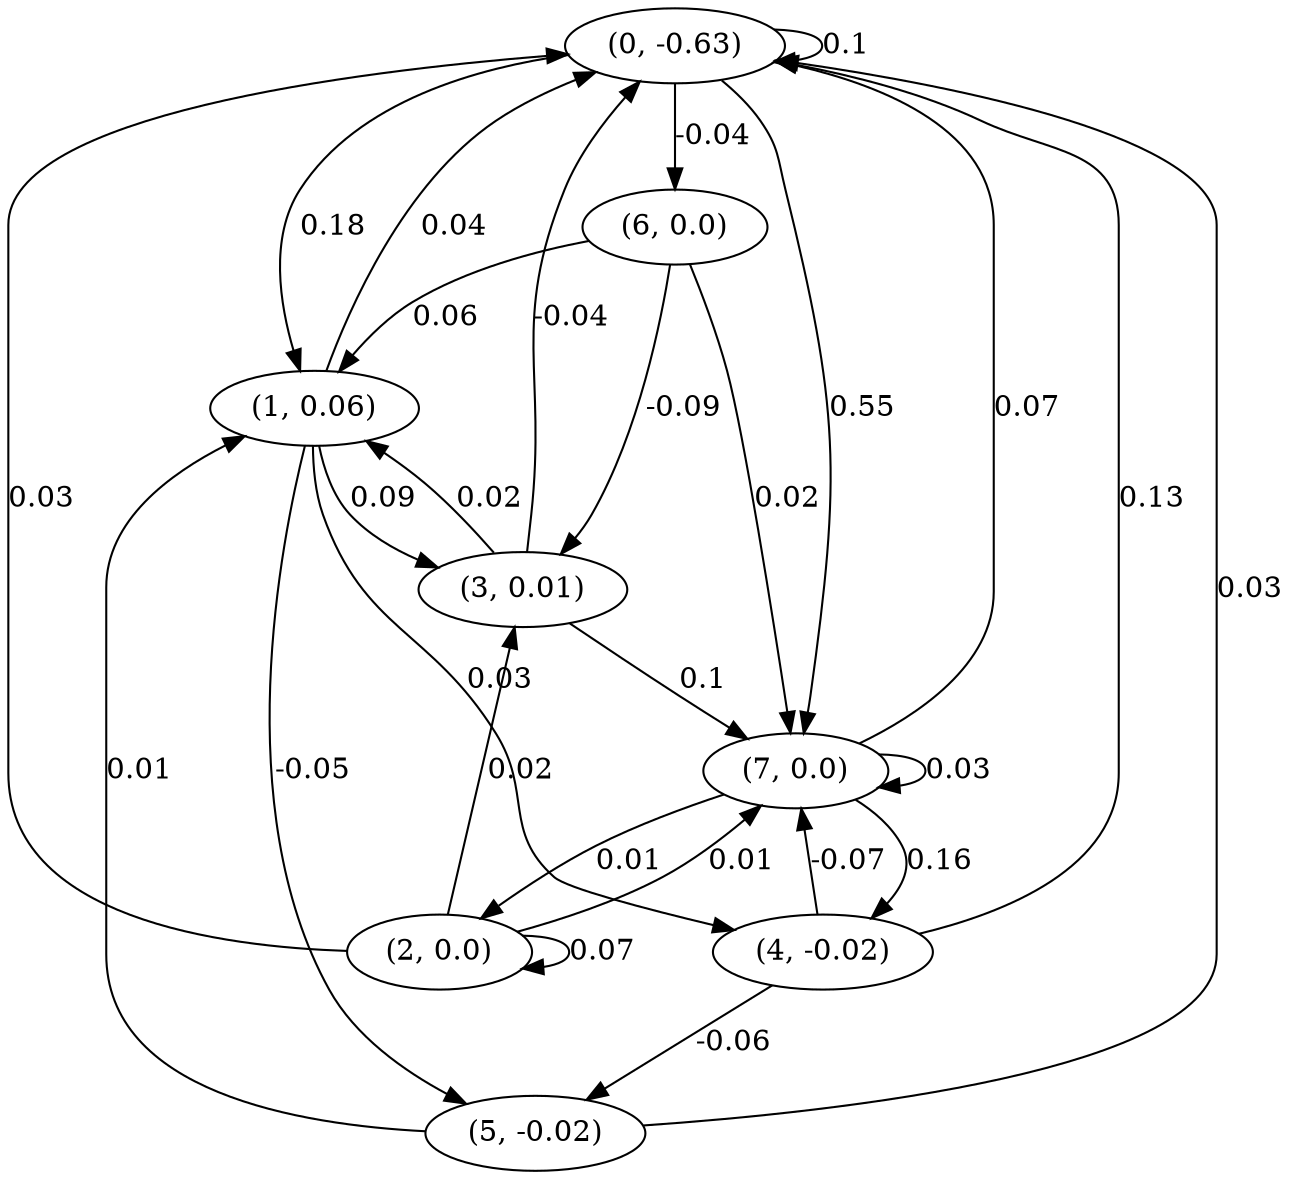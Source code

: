 digraph {
    0 [ label = "(0, -0.63)" ]
    1 [ label = "(1, 0.06)" ]
    2 [ label = "(2, 0.0)" ]
    3 [ label = "(3, 0.01)" ]
    4 [ label = "(4, -0.02)" ]
    5 [ label = "(5, -0.02)" ]
    6 [ label = "(6, 0.0)" ]
    7 [ label = "(7, 0.0)" ]
    0 -> 0 [ label = "0.1" ]
    2 -> 2 [ label = "0.07" ]
    7 -> 7 [ label = "0.03" ]
    1 -> 0 [ label = "0.04" ]
    2 -> 0 [ label = "0.03" ]
    3 -> 0 [ label = "-0.04" ]
    4 -> 0 [ label = "0.13" ]
    5 -> 0 [ label = "0.03" ]
    7 -> 0 [ label = "0.07" ]
    0 -> 1 [ label = "0.18" ]
    3 -> 1 [ label = "0.02" ]
    5 -> 1 [ label = "0.01" ]
    6 -> 1 [ label = "0.06" ]
    7 -> 2 [ label = "0.01" ]
    1 -> 3 [ label = "0.09" ]
    2 -> 3 [ label = "0.02" ]
    6 -> 3 [ label = "-0.09" ]
    1 -> 4 [ label = "0.03" ]
    7 -> 4 [ label = "0.16" ]
    1 -> 5 [ label = "-0.05" ]
    4 -> 5 [ label = "-0.06" ]
    0 -> 6 [ label = "-0.04" ]
    0 -> 7 [ label = "0.55" ]
    2 -> 7 [ label = "0.01" ]
    3 -> 7 [ label = "0.1" ]
    4 -> 7 [ label = "-0.07" ]
    6 -> 7 [ label = "0.02" ]
}

